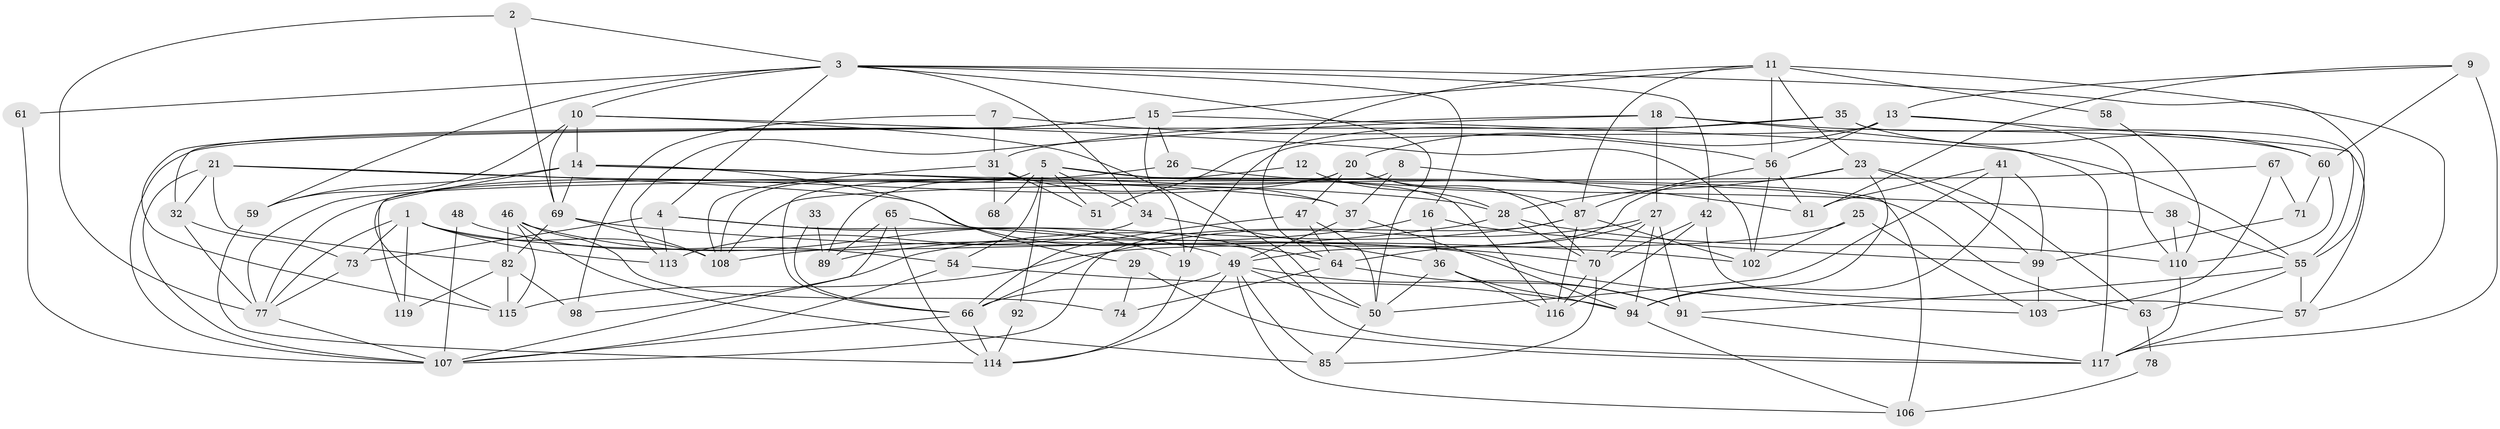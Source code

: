 // original degree distribution, {4: 0.275, 3: 0.2916666666666667, 5: 0.23333333333333334, 6: 0.06666666666666667, 8: 0.008333333333333333, 2: 0.1, 7: 0.016666666666666666, 9: 0.008333333333333333}
// Generated by graph-tools (version 1.1) at 2025/11/02/27/25 16:11:22]
// undirected, 84 vertices, 201 edges
graph export_dot {
graph [start="1"]
  node [color=gray90,style=filled];
  1 [super="+6"];
  2;
  3 [super="+22"];
  4 [super="+39"];
  5 [super="+93"];
  7;
  8;
  9 [super="+24"];
  10 [super="+72"];
  11 [super="+104"];
  12 [super="+30"];
  13 [super="+112"];
  14 [super="+17"];
  15 [super="+52"];
  16 [super="+44"];
  18;
  19;
  20 [super="+97"];
  21 [super="+80"];
  23;
  25;
  26;
  27 [super="+96"];
  28 [super="+53"];
  29;
  31 [super="+40"];
  32;
  33;
  34 [super="+45"];
  35;
  36;
  37 [super="+79"];
  38;
  41;
  42 [super="+43"];
  46 [super="+76"];
  47;
  48;
  49 [super="+62"];
  50 [super="+83"];
  51;
  54;
  55 [super="+84"];
  56 [super="+109"];
  57;
  58;
  59;
  60 [super="+111"];
  61;
  63;
  64;
  65;
  66 [super="+75"];
  67;
  68;
  69 [super="+101"];
  70 [super="+100"];
  71;
  73;
  74;
  77 [super="+86"];
  78;
  81;
  82 [super="+90"];
  85;
  87 [super="+88"];
  89;
  91;
  92;
  94 [super="+95"];
  98;
  99 [super="+105"];
  102;
  103;
  106;
  107;
  108;
  110;
  113;
  114 [super="+120"];
  115;
  116;
  117 [super="+118"];
  119;
  1 -- 73;
  1 -- 77;
  1 -- 113;
  1 -- 108;
  1 -- 103;
  1 -- 119;
  2 -- 3;
  2 -- 77;
  2 -- 69;
  3 -- 4;
  3 -- 50;
  3 -- 61;
  3 -- 16;
  3 -- 55;
  3 -- 59;
  3 -- 34;
  3 -- 10;
  3 -- 42;
  4 -- 113;
  4 -- 19;
  4 -- 117;
  4 -- 73;
  5 -- 51;
  5 -- 108;
  5 -- 34;
  5 -- 68;
  5 -- 54;
  5 -- 116;
  5 -- 106;
  5 -- 92;
  7 -- 98;
  7 -- 31;
  7 -- 56;
  8 -- 119;
  8 -- 81;
  8 -- 37;
  9 -- 81;
  9 -- 117 [weight=2];
  9 -- 60;
  9 -- 13;
  10 -- 69;
  10 -- 50;
  10 -- 59;
  10 -- 102;
  10 -- 14;
  11 -- 57;
  11 -- 58;
  11 -- 64;
  11 -- 15;
  11 -- 87;
  11 -- 23;
  11 -- 56;
  12 -- 66;
  12 -- 28;
  13 -- 19;
  13 -- 56;
  13 -- 20;
  13 -- 55;
  13 -- 110;
  14 -- 29;
  14 -- 115;
  14 -- 37;
  14 -- 59;
  14 -- 63;
  14 -- 69;
  15 -- 32;
  15 -- 115;
  15 -- 26;
  15 -- 19;
  15 -- 55;
  16 -- 36;
  16 -- 99;
  16 -- 89;
  18 -- 31;
  18 -- 60;
  18 -- 113;
  18 -- 117;
  18 -- 27;
  19 -- 114;
  20 -- 87;
  20 -- 47;
  20 -- 89;
  20 -- 77;
  20 -- 70;
  21 -- 107;
  21 -- 28;
  21 -- 32;
  21 -- 82;
  21 -- 64;
  23 -- 49;
  23 -- 94;
  23 -- 63;
  23 -- 99;
  23 -- 28;
  25 -- 115;
  25 -- 102;
  25 -- 103;
  26 -- 38;
  26 -- 77;
  27 -- 94;
  27 -- 64;
  27 -- 66;
  27 -- 91;
  27 -- 70;
  28 -- 108;
  28 -- 110;
  28 -- 70;
  29 -- 117;
  29 -- 74;
  31 -- 108;
  31 -- 51;
  31 -- 68;
  31 -- 37;
  32 -- 77;
  32 -- 73;
  33 -- 89;
  33 -- 66;
  34 -- 113;
  34 -- 36;
  35 -- 57;
  35 -- 107;
  35 -- 51;
  35 -- 60;
  36 -- 116;
  36 -- 94;
  36 -- 50;
  37 -- 49 [weight=2];
  37 -- 94;
  38 -- 110;
  38 -- 55;
  41 -- 50;
  41 -- 81;
  41 -- 94;
  41 -- 99;
  42 -- 57;
  42 -- 116;
  42 -- 70;
  46 -- 115;
  46 -- 85;
  46 -- 74;
  46 -- 82;
  46 -- 49;
  47 -- 64;
  47 -- 50;
  47 -- 66;
  48 -- 107;
  48 -- 54;
  49 -- 91;
  49 -- 106;
  49 -- 114;
  49 -- 66;
  49 -- 85;
  49 -- 50;
  50 -- 85;
  54 -- 94;
  54 -- 107;
  55 -- 57;
  55 -- 91;
  55 -- 63;
  56 -- 102;
  56 -- 81;
  56 -- 87;
  57 -- 117;
  58 -- 110;
  59 -- 114;
  60 -- 110;
  60 -- 71;
  61 -- 107;
  63 -- 78;
  64 -- 91;
  64 -- 74;
  65 -- 70;
  65 -- 89;
  65 -- 107;
  65 -- 114;
  66 -- 107;
  66 -- 114;
  67 -- 108;
  67 -- 71;
  67 -- 103;
  69 -- 102;
  69 -- 82;
  69 -- 108;
  70 -- 85;
  70 -- 116;
  71 -- 99;
  73 -- 77;
  77 -- 107;
  78 -- 106;
  82 -- 98;
  82 -- 119;
  82 -- 115;
  87 -- 98;
  87 -- 102;
  87 -- 107;
  87 -- 116;
  91 -- 117;
  92 -- 114;
  94 -- 106;
  99 -- 103;
  110 -- 117;
}
